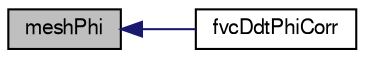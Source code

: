 digraph "meshPhi"
{
  bgcolor="transparent";
  edge [fontname="FreeSans",fontsize="10",labelfontname="FreeSans",labelfontsize="10"];
  node [fontname="FreeSans",fontsize="10",shape=record];
  rankdir="LR";
  Node267 [label="meshPhi",height=0.2,width=0.4,color="black", fillcolor="grey75", style="filled", fontcolor="black"];
  Node267 -> Node268 [dir="back",color="midnightblue",fontsize="10",style="solid",fontname="FreeSans"];
  Node268 [label="fvcDdtPhiCorr",height=0.2,width=0.4,color="black",URL="$a22466.html#a78dda7eef7fac9bf672bfb10573615b5"];
}
